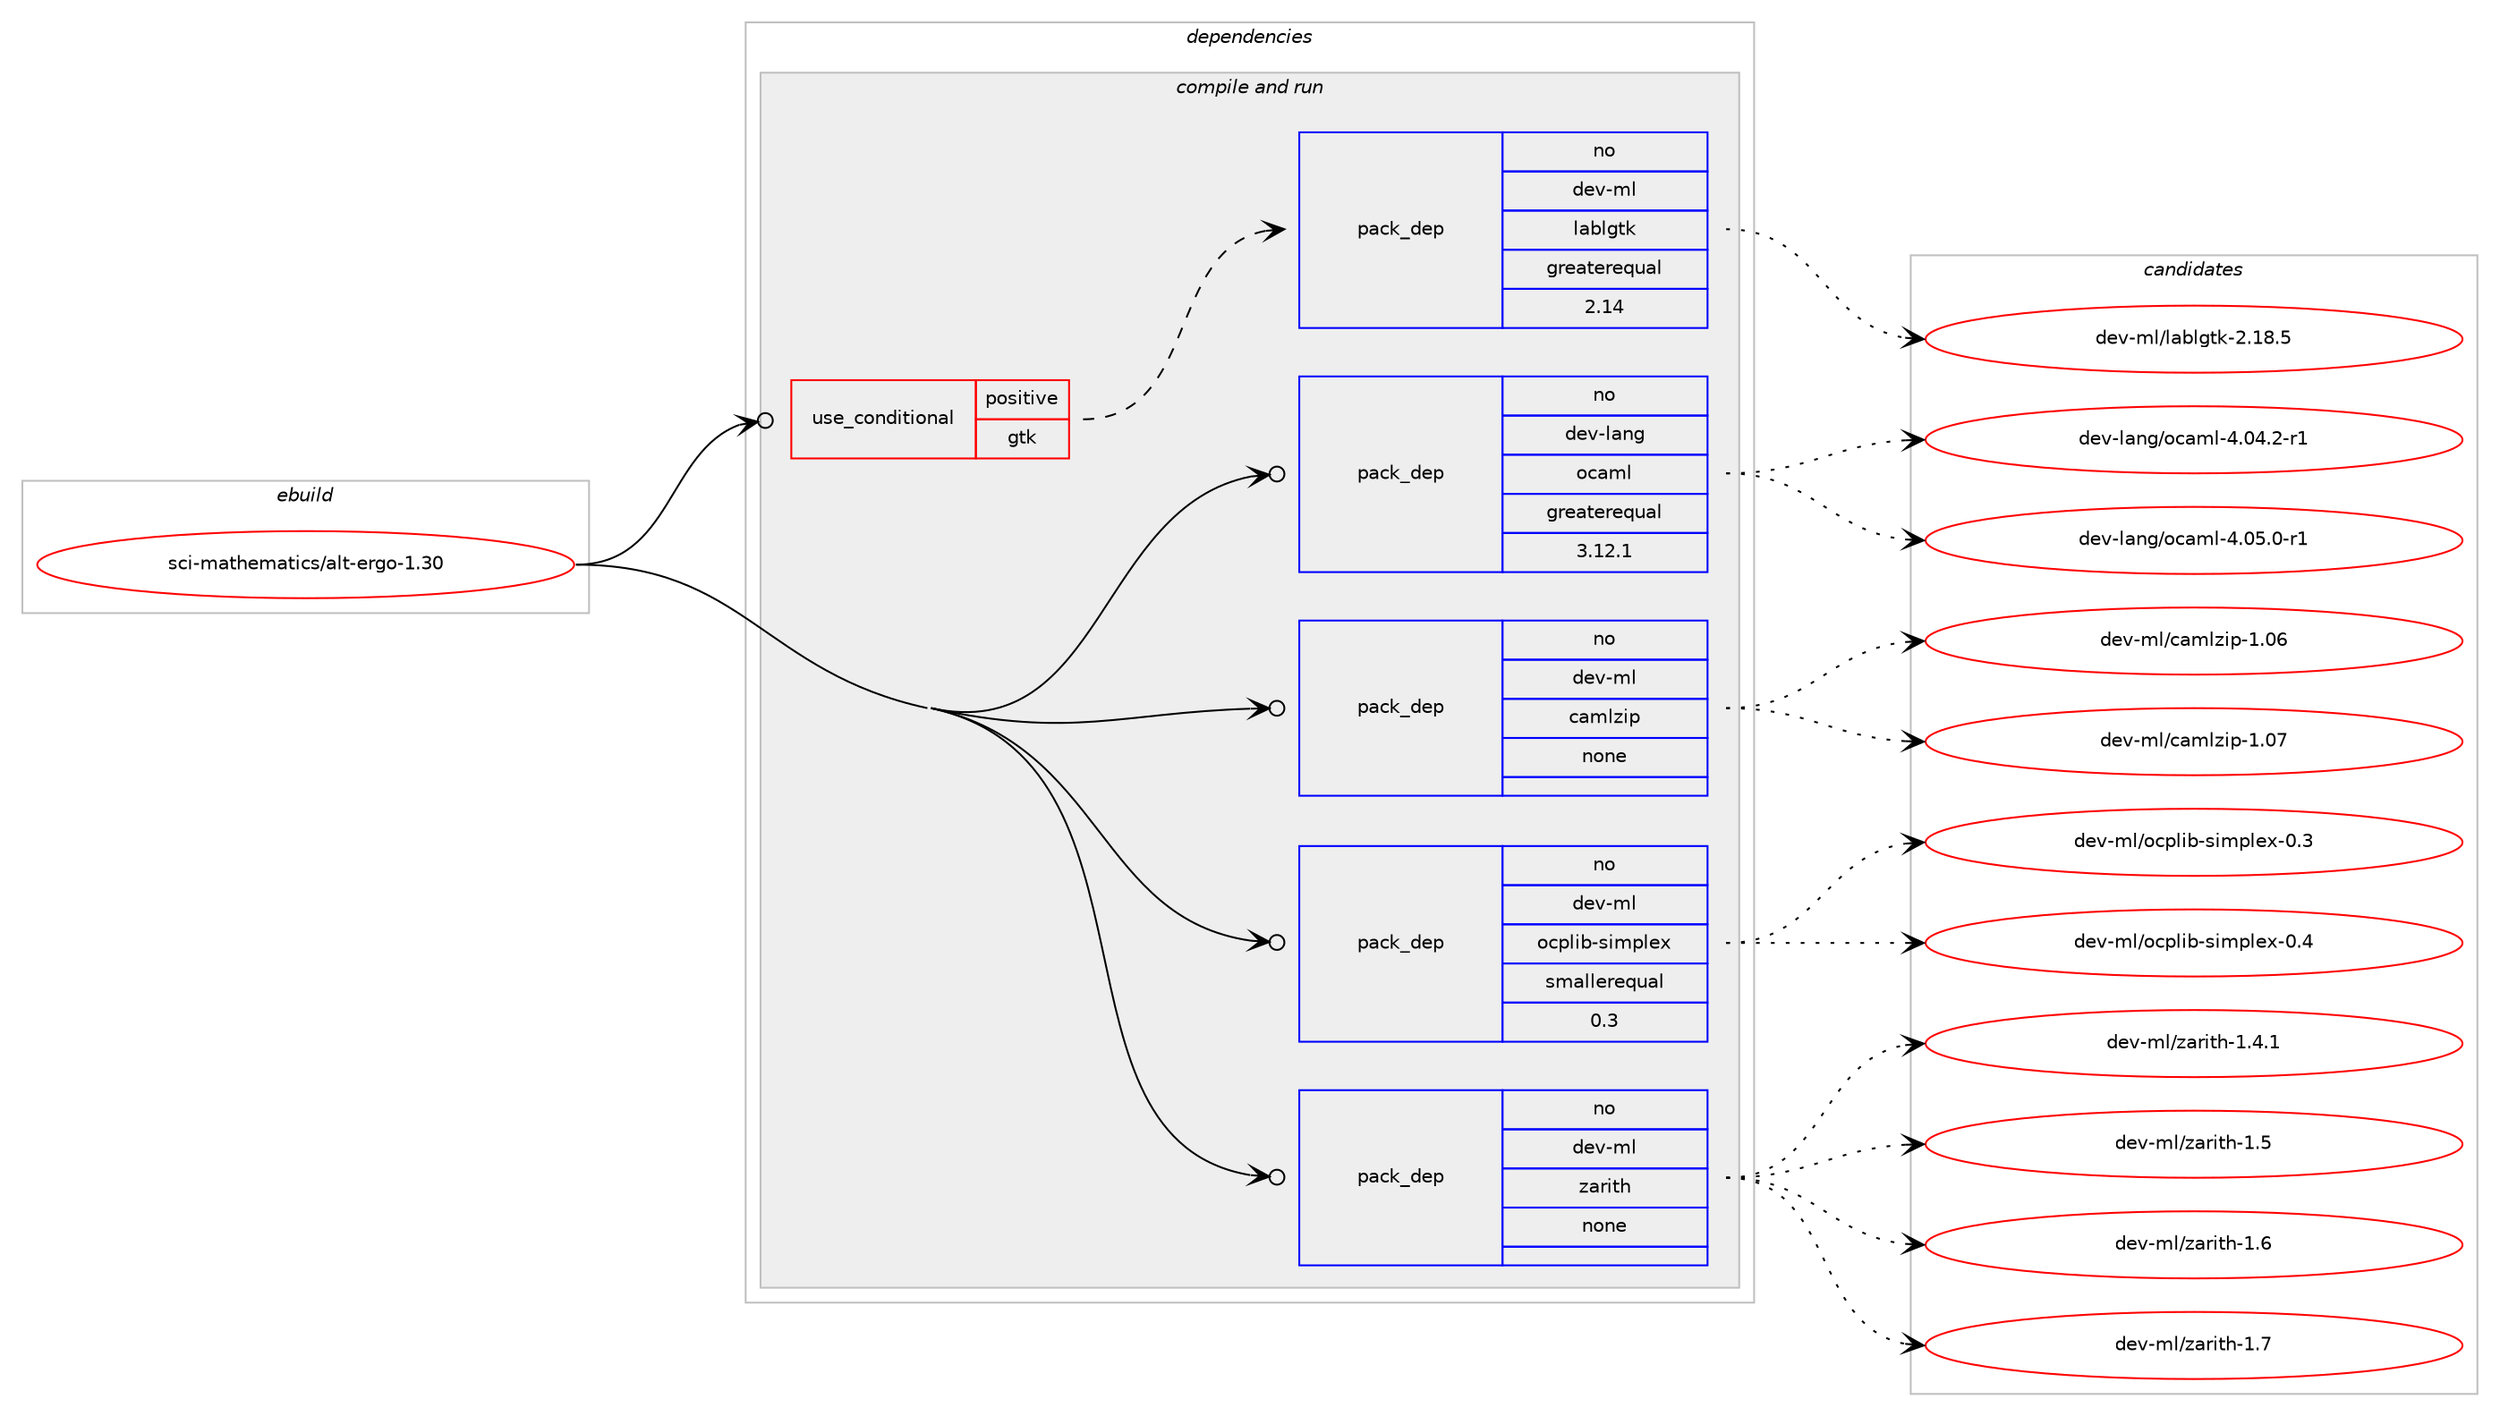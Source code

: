 digraph prolog {

# *************
# Graph options
# *************

newrank=true;
concentrate=true;
compound=true;
graph [rankdir=LR,fontname=Helvetica,fontsize=10,ranksep=1.5];#, ranksep=2.5, nodesep=0.2];
edge  [arrowhead=vee];
node  [fontname=Helvetica,fontsize=10];

# **********
# The ebuild
# **********

subgraph cluster_leftcol {
color=gray;
rank=same;
label=<<i>ebuild</i>>;
id [label="sci-mathematics/alt-ergo-1.30", color=red, width=4, href="../sci-mathematics/alt-ergo-1.30.svg"];
}

# ****************
# The dependencies
# ****************

subgraph cluster_midcol {
color=gray;
label=<<i>dependencies</i>>;
subgraph cluster_compile {
fillcolor="#eeeeee";
style=filled;
label=<<i>compile</i>>;
}
subgraph cluster_compileandrun {
fillcolor="#eeeeee";
style=filled;
label=<<i>compile and run</i>>;
subgraph cond209006 {
dependency860900 [label=<<TABLE BORDER="0" CELLBORDER="1" CELLSPACING="0" CELLPADDING="4"><TR><TD ROWSPAN="3" CELLPADDING="10">use_conditional</TD></TR><TR><TD>positive</TD></TR><TR><TD>gtk</TD></TR></TABLE>>, shape=none, color=red];
subgraph pack636682 {
dependency860901 [label=<<TABLE BORDER="0" CELLBORDER="1" CELLSPACING="0" CELLPADDING="4" WIDTH="220"><TR><TD ROWSPAN="6" CELLPADDING="30">pack_dep</TD></TR><TR><TD WIDTH="110">no</TD></TR><TR><TD>dev-ml</TD></TR><TR><TD>lablgtk</TD></TR><TR><TD>greaterequal</TD></TR><TR><TD>2.14</TD></TR></TABLE>>, shape=none, color=blue];
}
dependency860900:e -> dependency860901:w [weight=20,style="dashed",arrowhead="vee"];
}
id:e -> dependency860900:w [weight=20,style="solid",arrowhead="odotvee"];
subgraph pack636683 {
dependency860902 [label=<<TABLE BORDER="0" CELLBORDER="1" CELLSPACING="0" CELLPADDING="4" WIDTH="220"><TR><TD ROWSPAN="6" CELLPADDING="30">pack_dep</TD></TR><TR><TD WIDTH="110">no</TD></TR><TR><TD>dev-lang</TD></TR><TR><TD>ocaml</TD></TR><TR><TD>greaterequal</TD></TR><TR><TD>3.12.1</TD></TR></TABLE>>, shape=none, color=blue];
}
id:e -> dependency860902:w [weight=20,style="solid",arrowhead="odotvee"];
subgraph pack636684 {
dependency860903 [label=<<TABLE BORDER="0" CELLBORDER="1" CELLSPACING="0" CELLPADDING="4" WIDTH="220"><TR><TD ROWSPAN="6" CELLPADDING="30">pack_dep</TD></TR><TR><TD WIDTH="110">no</TD></TR><TR><TD>dev-ml</TD></TR><TR><TD>camlzip</TD></TR><TR><TD>none</TD></TR><TR><TD></TD></TR></TABLE>>, shape=none, color=blue];
}
id:e -> dependency860903:w [weight=20,style="solid",arrowhead="odotvee"];
subgraph pack636685 {
dependency860904 [label=<<TABLE BORDER="0" CELLBORDER="1" CELLSPACING="0" CELLPADDING="4" WIDTH="220"><TR><TD ROWSPAN="6" CELLPADDING="30">pack_dep</TD></TR><TR><TD WIDTH="110">no</TD></TR><TR><TD>dev-ml</TD></TR><TR><TD>ocplib-simplex</TD></TR><TR><TD>smallerequal</TD></TR><TR><TD>0.3</TD></TR></TABLE>>, shape=none, color=blue];
}
id:e -> dependency860904:w [weight=20,style="solid",arrowhead="odotvee"];
subgraph pack636686 {
dependency860905 [label=<<TABLE BORDER="0" CELLBORDER="1" CELLSPACING="0" CELLPADDING="4" WIDTH="220"><TR><TD ROWSPAN="6" CELLPADDING="30">pack_dep</TD></TR><TR><TD WIDTH="110">no</TD></TR><TR><TD>dev-ml</TD></TR><TR><TD>zarith</TD></TR><TR><TD>none</TD></TR><TR><TD></TD></TR></TABLE>>, shape=none, color=blue];
}
id:e -> dependency860905:w [weight=20,style="solid",arrowhead="odotvee"];
}
subgraph cluster_run {
fillcolor="#eeeeee";
style=filled;
label=<<i>run</i>>;
}
}

# **************
# The candidates
# **************

subgraph cluster_choices {
rank=same;
color=gray;
label=<<i>candidates</i>>;

subgraph choice636682 {
color=black;
nodesep=1;
choice1001011184510910847108979810810311610745504649564653 [label="dev-ml/lablgtk-2.18.5", color=red, width=4,href="../dev-ml/lablgtk-2.18.5.svg"];
dependency860901:e -> choice1001011184510910847108979810810311610745504649564653:w [style=dotted,weight="100"];
}
subgraph choice636683 {
color=black;
nodesep=1;
choice1001011184510897110103471119997109108455246485246504511449 [label="dev-lang/ocaml-4.04.2-r1", color=red, width=4,href="../dev-lang/ocaml-4.04.2-r1.svg"];
choice1001011184510897110103471119997109108455246485346484511449 [label="dev-lang/ocaml-4.05.0-r1", color=red, width=4,href="../dev-lang/ocaml-4.05.0-r1.svg"];
dependency860902:e -> choice1001011184510897110103471119997109108455246485246504511449:w [style=dotted,weight="100"];
dependency860902:e -> choice1001011184510897110103471119997109108455246485346484511449:w [style=dotted,weight="100"];
}
subgraph choice636684 {
color=black;
nodesep=1;
choice100101118451091084799971091081221051124549464854 [label="dev-ml/camlzip-1.06", color=red, width=4,href="../dev-ml/camlzip-1.06.svg"];
choice100101118451091084799971091081221051124549464855 [label="dev-ml/camlzip-1.07", color=red, width=4,href="../dev-ml/camlzip-1.07.svg"];
dependency860903:e -> choice100101118451091084799971091081221051124549464854:w [style=dotted,weight="100"];
dependency860903:e -> choice100101118451091084799971091081221051124549464855:w [style=dotted,weight="100"];
}
subgraph choice636685 {
color=black;
nodesep=1;
choice100101118451091084711199112108105984511510510911210810112045484651 [label="dev-ml/ocplib-simplex-0.3", color=red, width=4,href="../dev-ml/ocplib-simplex-0.3.svg"];
choice100101118451091084711199112108105984511510510911210810112045484652 [label="dev-ml/ocplib-simplex-0.4", color=red, width=4,href="../dev-ml/ocplib-simplex-0.4.svg"];
dependency860904:e -> choice100101118451091084711199112108105984511510510911210810112045484651:w [style=dotted,weight="100"];
dependency860904:e -> choice100101118451091084711199112108105984511510510911210810112045484652:w [style=dotted,weight="100"];
}
subgraph choice636686 {
color=black;
nodesep=1;
choice100101118451091084712297114105116104454946524649 [label="dev-ml/zarith-1.4.1", color=red, width=4,href="../dev-ml/zarith-1.4.1.svg"];
choice10010111845109108471229711410511610445494653 [label="dev-ml/zarith-1.5", color=red, width=4,href="../dev-ml/zarith-1.5.svg"];
choice10010111845109108471229711410511610445494654 [label="dev-ml/zarith-1.6", color=red, width=4,href="../dev-ml/zarith-1.6.svg"];
choice10010111845109108471229711410511610445494655 [label="dev-ml/zarith-1.7", color=red, width=4,href="../dev-ml/zarith-1.7.svg"];
dependency860905:e -> choice100101118451091084712297114105116104454946524649:w [style=dotted,weight="100"];
dependency860905:e -> choice10010111845109108471229711410511610445494653:w [style=dotted,weight="100"];
dependency860905:e -> choice10010111845109108471229711410511610445494654:w [style=dotted,weight="100"];
dependency860905:e -> choice10010111845109108471229711410511610445494655:w [style=dotted,weight="100"];
}
}

}
